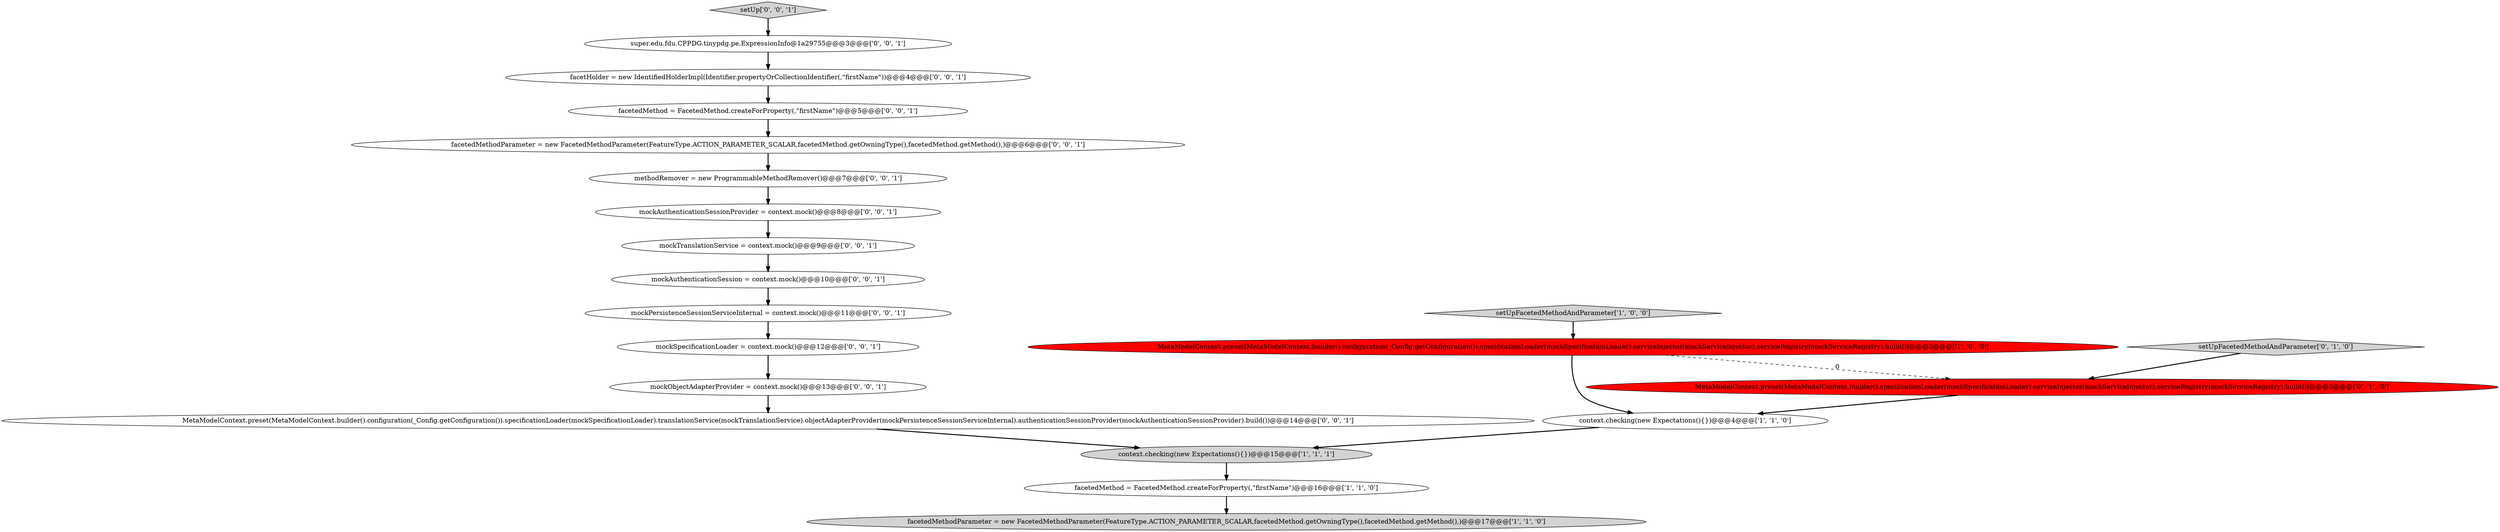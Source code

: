 digraph {
7 [style = filled, label = "setUpFacetedMethodAndParameter['0', '1', '0']", fillcolor = lightgray, shape = diamond image = "AAA0AAABBB2BBB"];
19 [style = filled, label = "mockObjectAdapterProvider = context.mock()@@@13@@@['0', '0', '1']", fillcolor = white, shape = ellipse image = "AAA0AAABBB3BBB"];
13 [style = filled, label = "facetedMethod = FacetedMethod.createForProperty(,\"firstName\")@@@5@@@['0', '0', '1']", fillcolor = white, shape = ellipse image = "AAA0AAABBB3BBB"];
17 [style = filled, label = "mockTranslationService = context.mock()@@@9@@@['0', '0', '1']", fillcolor = white, shape = ellipse image = "AAA0AAABBB3BBB"];
8 [style = filled, label = "mockAuthenticationSessionProvider = context.mock()@@@8@@@['0', '0', '1']", fillcolor = white, shape = ellipse image = "AAA0AAABBB3BBB"];
20 [style = filled, label = "mockPersistenceSessionServiceInternal = context.mock()@@@11@@@['0', '0', '1']", fillcolor = white, shape = ellipse image = "AAA0AAABBB3BBB"];
9 [style = filled, label = "facetedMethodParameter = new FacetedMethodParameter(FeatureType.ACTION_PARAMETER_SCALAR,facetedMethod.getOwningType(),facetedMethod.getMethod(),)@@@6@@@['0', '0', '1']", fillcolor = white, shape = ellipse image = "AAA0AAABBB3BBB"];
3 [style = filled, label = "context.checking(new Expectations(){})@@@15@@@['1', '1', '1']", fillcolor = lightgray, shape = ellipse image = "AAA0AAABBB1BBB"];
18 [style = filled, label = "setUp['0', '0', '1']", fillcolor = lightgray, shape = diamond image = "AAA0AAABBB3BBB"];
2 [style = filled, label = "context.checking(new Expectations(){})@@@4@@@['1', '1', '0']", fillcolor = white, shape = ellipse image = "AAA0AAABBB1BBB"];
15 [style = filled, label = "MetaModelContext.preset(MetaModelContext.builder().configuration(_Config.getConfiguration()).specificationLoader(mockSpecificationLoader).translationService(mockTranslationService).objectAdapterProvider(mockPersistenceSessionServiceInternal).authenticationSessionProvider(mockAuthenticationSessionProvider).build())@@@14@@@['0', '0', '1']", fillcolor = white, shape = ellipse image = "AAA0AAABBB3BBB"];
16 [style = filled, label = "facetHolder = new IdentifiedHolderImpl(Identifier.propertyOrCollectionIdentifier(,\"firstName\"))@@@4@@@['0', '0', '1']", fillcolor = white, shape = ellipse image = "AAA0AAABBB3BBB"];
4 [style = filled, label = "facetedMethod = FacetedMethod.createForProperty(,\"firstName\")@@@16@@@['1', '1', '0']", fillcolor = white, shape = ellipse image = "AAA0AAABBB1BBB"];
12 [style = filled, label = "methodRemover = new ProgrammableMethodRemover()@@@7@@@['0', '0', '1']", fillcolor = white, shape = ellipse image = "AAA0AAABBB3BBB"];
5 [style = filled, label = "MetaModelContext.preset(MetaModelContext.builder().configuration(_Config.getConfiguration()).specificationLoader(mockSpecificationLoader).serviceInjector(mockServiceInjector).serviceRegistry(mockServiceRegistry).build())@@@3@@@['1', '0', '0']", fillcolor = red, shape = ellipse image = "AAA1AAABBB1BBB"];
14 [style = filled, label = "mockSpecificationLoader = context.mock()@@@12@@@['0', '0', '1']", fillcolor = white, shape = ellipse image = "AAA0AAABBB3BBB"];
11 [style = filled, label = "mockAuthenticationSession = context.mock()@@@10@@@['0', '0', '1']", fillcolor = white, shape = ellipse image = "AAA0AAABBB3BBB"];
0 [style = filled, label = "facetedMethodParameter = new FacetedMethodParameter(FeatureType.ACTION_PARAMETER_SCALAR,facetedMethod.getOwningType(),facetedMethod.getMethod(),)@@@17@@@['1', '1', '0']", fillcolor = lightgray, shape = ellipse image = "AAA0AAABBB1BBB"];
1 [style = filled, label = "setUpFacetedMethodAndParameter['1', '0', '0']", fillcolor = lightgray, shape = diamond image = "AAA0AAABBB1BBB"];
10 [style = filled, label = "super.edu.fdu.CPPDG.tinypdg.pe.ExpressionInfo@1a29755@@@3@@@['0', '0', '1']", fillcolor = white, shape = ellipse image = "AAA0AAABBB3BBB"];
6 [style = filled, label = "MetaModelContext.preset(MetaModelContext.builder().specificationLoader(mockSpecificationLoader).serviceInjector(mockServiceInjector).serviceRegistry(mockServiceRegistry).build())@@@3@@@['0', '1', '0']", fillcolor = red, shape = ellipse image = "AAA1AAABBB2BBB"];
1->5 [style = bold, label=""];
11->20 [style = bold, label=""];
16->13 [style = bold, label=""];
2->3 [style = bold, label=""];
14->19 [style = bold, label=""];
20->14 [style = bold, label=""];
15->3 [style = bold, label=""];
3->4 [style = bold, label=""];
4->0 [style = bold, label=""];
6->2 [style = bold, label=""];
8->17 [style = bold, label=""];
5->2 [style = bold, label=""];
5->6 [style = dashed, label="0"];
10->16 [style = bold, label=""];
18->10 [style = bold, label=""];
12->8 [style = bold, label=""];
7->6 [style = bold, label=""];
13->9 [style = bold, label=""];
9->12 [style = bold, label=""];
19->15 [style = bold, label=""];
17->11 [style = bold, label=""];
}
